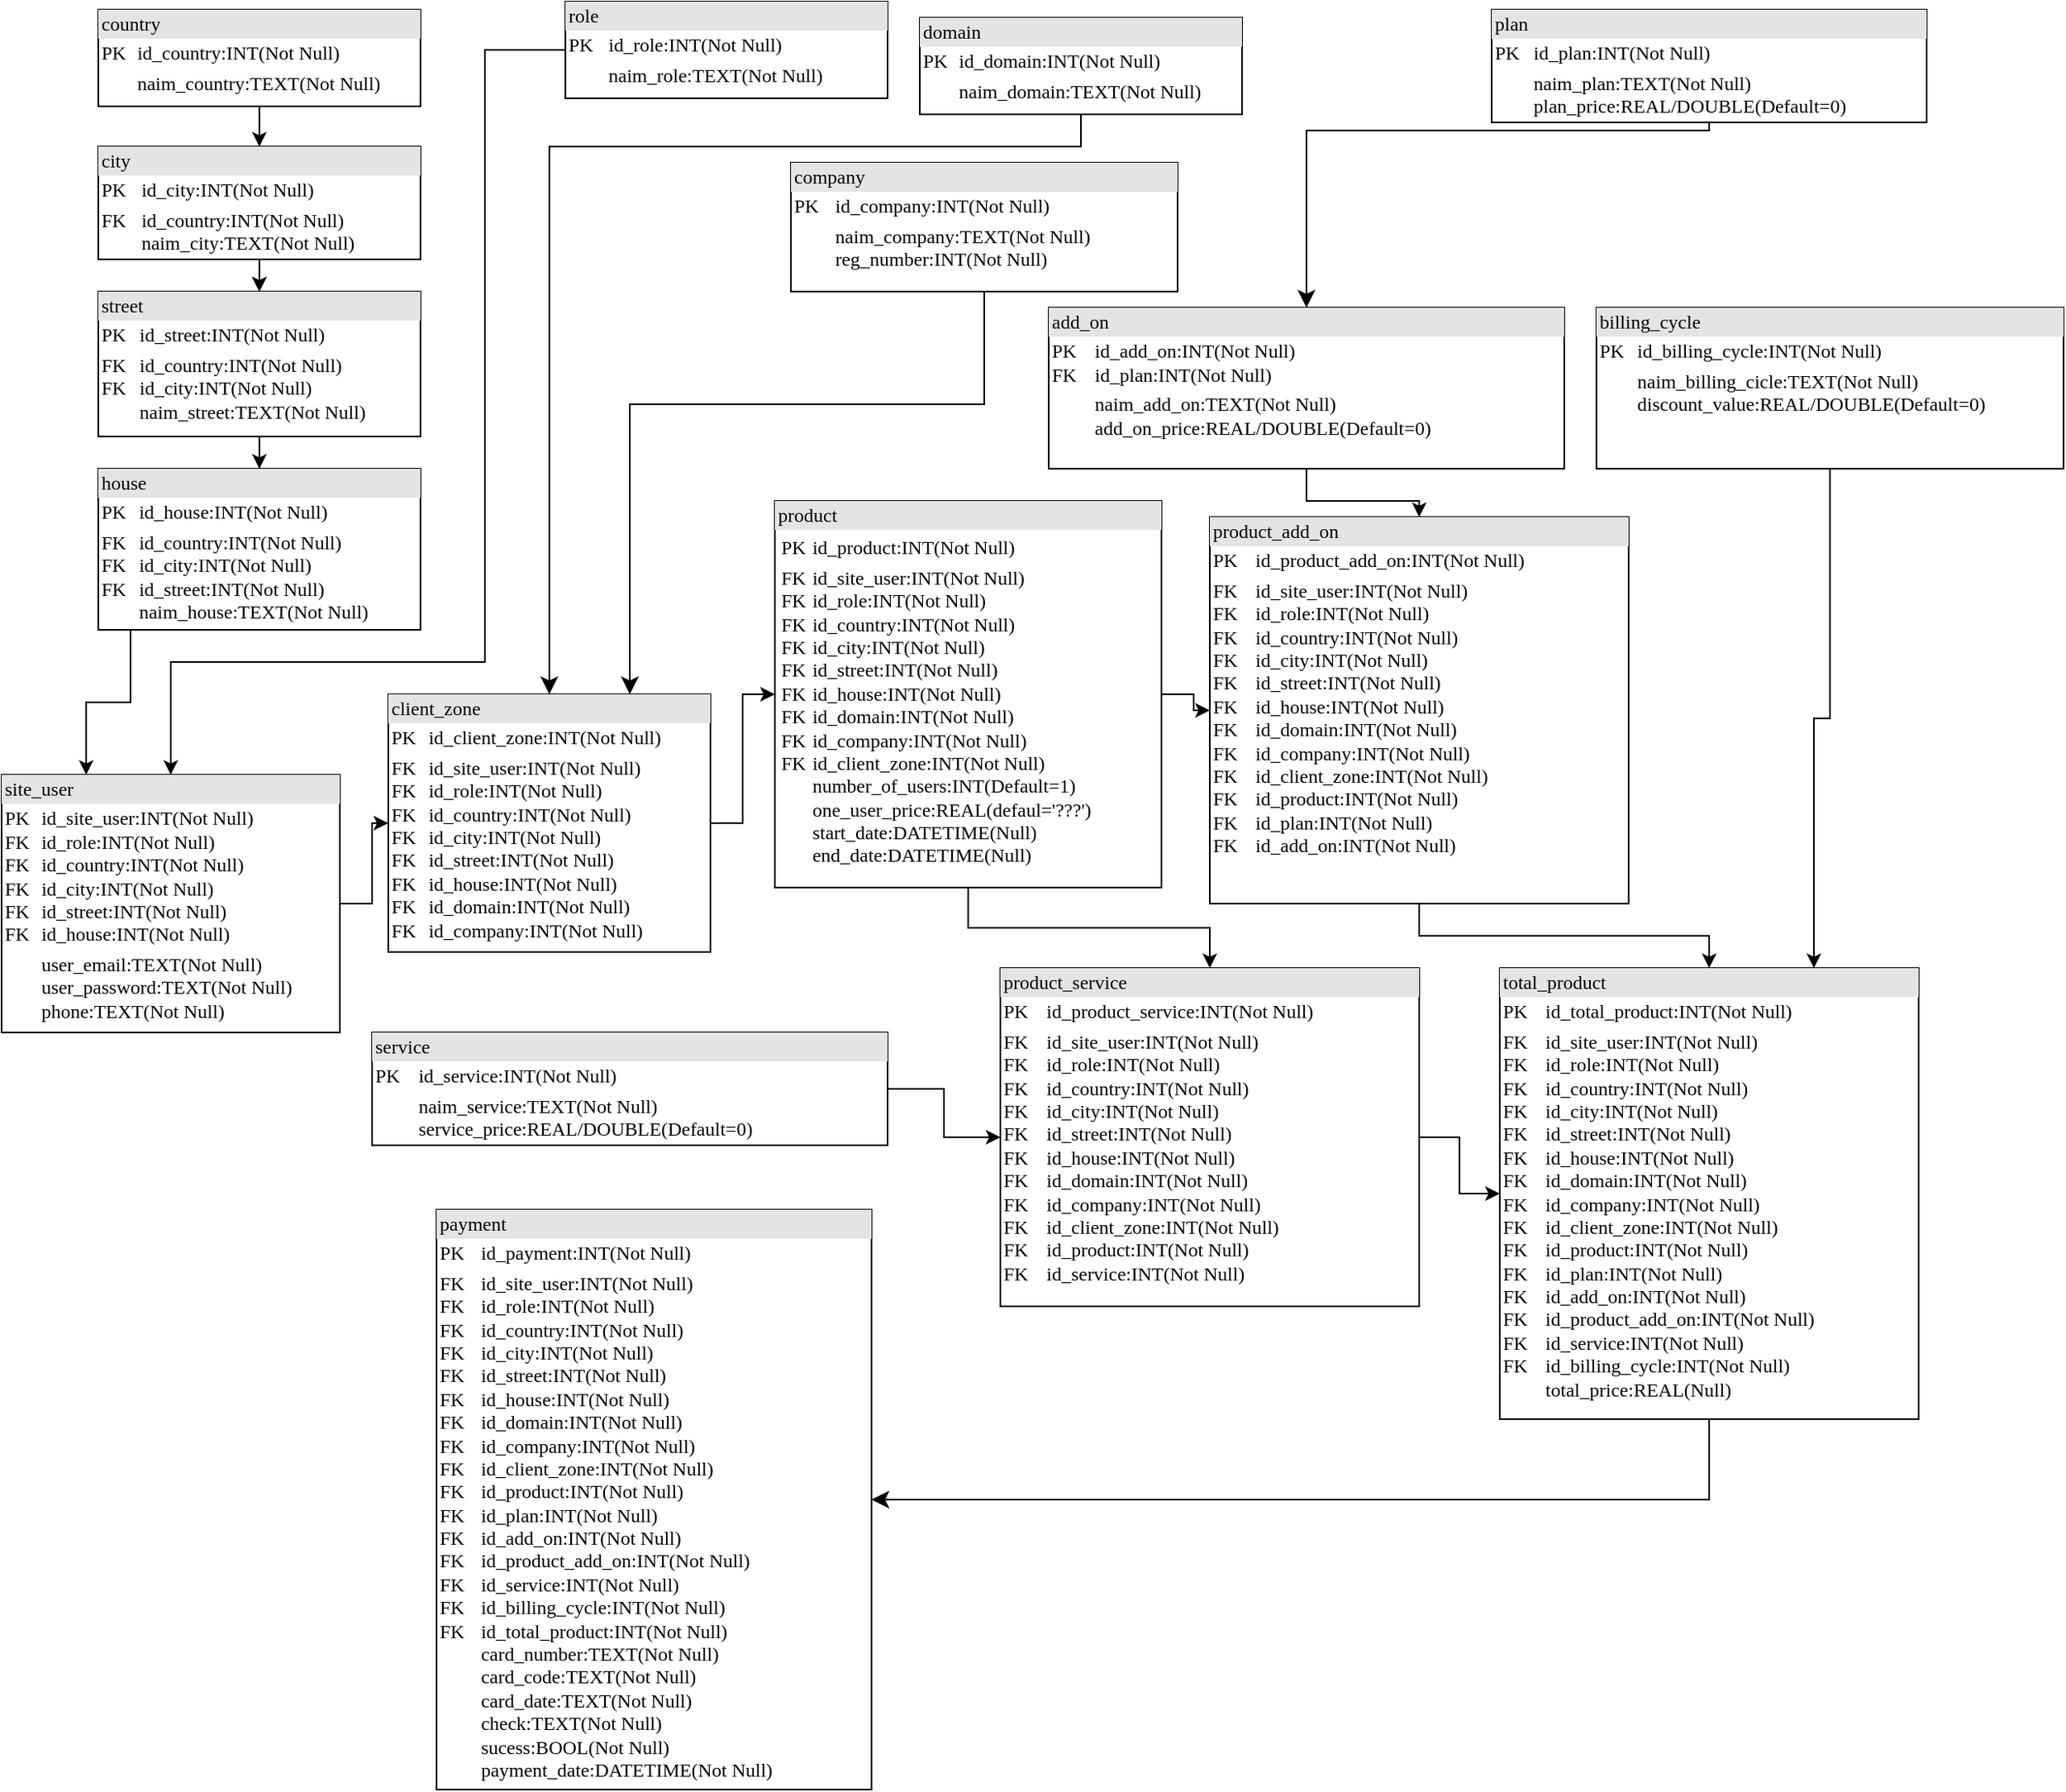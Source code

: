 <mxfile version="24.7.6">
  <diagram name="Page-1" id="2ca16b54-16f6-2749-3443-fa8db7711227">
    <mxGraphModel dx="2534" dy="746" grid="1" gridSize="10" guides="1" tooltips="1" connect="1" arrows="1" fold="1" page="1" pageScale="1" pageWidth="1100" pageHeight="850" background="none" math="0" shadow="0">
      <root>
        <mxCell id="0" />
        <mxCell id="1" parent="0" />
        <mxCell id="AzIVrKy-8qw924ALMH5h-3" value="&lt;div style=&quot;box-sizing: border-box ; width: 100% ; background: #e4e4e4 ; padding: 2px&quot;&gt;payment&lt;/div&gt;&lt;table style=&quot;width: 100% ; font-size: 1em&quot; cellpadding=&quot;2&quot; cellspacing=&quot;0&quot;&gt;&lt;tbody&gt;&lt;tr&gt;&lt;td&gt;PK&lt;/td&gt;&lt;td&gt;id_payment:INT(Not Null)&lt;/td&gt;&lt;/tr&gt;&lt;tr&gt;&lt;td&gt;FK&lt;br&gt;FK&lt;br&gt;FK&lt;br&gt;FK&lt;br&gt;FK&lt;br&gt;FK&lt;br&gt;FK&lt;br&gt;FK&lt;br&gt;FK&lt;br&gt;FK&lt;br&gt;FK&lt;br&gt;FK&lt;br&gt;FK&lt;br&gt;FK&lt;br&gt;FK&lt;br&gt;FK&lt;br&gt;&lt;br&gt;&lt;br&gt;&lt;br&gt;&lt;br&gt;&lt;br&gt;&lt;br&gt;&lt;/td&gt;&lt;td&gt;id_site_user:INT(Not Null)&lt;br&gt;id_role:INT(Not Null)&lt;br&gt;id_country:INT(Not Null)&lt;br&gt;id_city:INT(Not Null)&lt;br&gt;id_street:INT(Not Null)&lt;br&gt;id_house:INT(Not Null)&lt;br&gt;id_domain:INT(Not Null)&lt;br&gt;id_company:INT(Not Null)&lt;br&gt;id_client_zone:INT(Not Null)&lt;br&gt;id_product:INT(Not Null)&lt;br&gt;id_plan:INT(Not Null)&lt;br&gt;id_add_on:INT(Not Null)&lt;br&gt;id_product_add_on:INT(Not Null)&lt;br&gt;id_service:INT(Not Null)&lt;br&gt;id_billing_cycle:INT(Not Null)&lt;br&gt;id_total_product:INT(Not Null)&lt;br&gt;card_number:TEXT(Not Null)&lt;br&gt;card_code:TEXT(Not Null)&lt;br&gt;card_date:TEXT(Not Null)&lt;br&gt;check:TEXT(Not Null)&lt;br&gt;sucess:BOOL(Not Null)&lt;br&gt;payment_date:DATETIME(Not Null)&lt;/td&gt;&lt;/tr&gt;&lt;tr&gt;&lt;td&gt;&lt;/td&gt;&lt;td&gt;&lt;/td&gt;&lt;/tr&gt;&lt;/tbody&gt;&lt;/table&gt;" style="verticalAlign=top;align=left;overflow=fill;html=1;rounded=0;shadow=0;comic=0;labelBackgroundColor=none;strokeWidth=1;fontFamily=Verdana;fontSize=12" parent="1" vertex="1">
          <mxGeometry x="230" y="760" width="270" height="360" as="geometry" />
        </mxCell>
        <mxCell id="Jf_dF4EgPVT0v2Ag-Tun-15" value="" style="edgeStyle=orthogonalEdgeStyle;rounded=0;orthogonalLoop=1;jettySize=auto;html=1;" edge="1" parent="1" source="AzIVrKy-8qw924ALMH5h-4" target="AzIVrKy-8qw924ALMH5h-12">
          <mxGeometry relative="1" as="geometry" />
        </mxCell>
        <mxCell id="AzIVrKy-8qw924ALMH5h-4" value="&lt;div style=&quot;box-sizing: border-box ; width: 100% ; background: #e4e4e4 ; padding: 2px&quot;&gt;site_user&lt;/div&gt;&lt;table style=&quot;width: 100% ; font-size: 1em&quot; cellpadding=&quot;2&quot; cellspacing=&quot;0&quot;&gt;&lt;tbody&gt;&lt;tr&gt;&lt;td&gt;PK&lt;br&gt;FK&lt;br&gt;FK&lt;br&gt;FK&lt;br&gt;FK&lt;br&gt;FK&lt;/td&gt;&lt;td&gt;id_site_user:INT(Not Null)&lt;br&gt;id_role:INT(Not Null)&lt;br&gt;id_country:INT(Not Null)&lt;br&gt;id_city:INT(Not Null)&lt;br&gt;id_street:INT(Not Null)&lt;br&gt;id_house:INT(Not Null)&lt;br&gt;&lt;/td&gt;&lt;/tr&gt;&lt;tr&gt;&lt;td&gt;&lt;br&gt;&lt;/td&gt;&lt;td&gt;user_email:TEXT(Not Null)&lt;br&gt;user_password:TEXT(Not Null)&lt;br&gt;phone:TEXT(Not Null)&lt;br&gt;&lt;br&gt;&lt;/td&gt;&lt;/tr&gt;&lt;tr&gt;&lt;td&gt;&lt;/td&gt;&lt;td&gt;&lt;/td&gt;&lt;/tr&gt;&lt;/tbody&gt;&lt;/table&gt;" style="verticalAlign=top;align=left;overflow=fill;html=1;rounded=0;shadow=0;comic=0;labelBackgroundColor=none;strokeWidth=1;fontFamily=Verdana;fontSize=12" parent="1" vertex="1">
          <mxGeometry x="-40" y="490" width="210" height="160" as="geometry" />
        </mxCell>
        <mxCell id="AzIVrKy-8qw924ALMH5h-10" value="" style="edgeStyle=orthogonalEdgeStyle;rounded=0;orthogonalLoop=1;jettySize=auto;html=1;" parent="1" source="AzIVrKy-8qw924ALMH5h-5" target="AzIVrKy-8qw924ALMH5h-4" edge="1">
          <mxGeometry relative="1" as="geometry">
            <Array as="points">
              <mxPoint x="260" y="40" />
              <mxPoint x="260" y="420" />
              <mxPoint x="65" y="420" />
            </Array>
          </mxGeometry>
        </mxCell>
        <mxCell id="AzIVrKy-8qw924ALMH5h-5" value="&lt;div style=&quot;box-sizing: border-box ; width: 100% ; background: #e4e4e4 ; padding: 2px&quot;&gt;role&lt;/div&gt;&lt;table style=&quot;width: 100% ; font-size: 1em&quot; cellpadding=&quot;2&quot; cellspacing=&quot;0&quot;&gt;&lt;tbody&gt;&lt;tr&gt;&lt;td&gt;PK&lt;/td&gt;&lt;td&gt;id_role:INT(Not Null)&lt;/td&gt;&lt;/tr&gt;&lt;tr&gt;&lt;td&gt;&lt;br&gt;&lt;/td&gt;&lt;td&gt;naim_role:TEXT(Not Null)&lt;/td&gt;&lt;/tr&gt;&lt;tr&gt;&lt;td&gt;&lt;/td&gt;&lt;td&gt;&lt;/td&gt;&lt;/tr&gt;&lt;/tbody&gt;&lt;/table&gt;" style="verticalAlign=top;align=left;overflow=fill;html=1;rounded=0;shadow=0;comic=0;labelBackgroundColor=none;strokeWidth=1;fontFamily=Verdana;fontSize=12" parent="1" vertex="1">
          <mxGeometry x="310" y="10" width="200" height="60" as="geometry" />
        </mxCell>
        <mxCell id="AzIVrKy-8qw924ALMH5h-11" value="&lt;div style=&quot;box-sizing: border-box ; width: 100% ; background: #e4e4e4 ; padding: 2px&quot;&gt;domain&lt;/div&gt;&lt;table style=&quot;width: 100% ; font-size: 1em&quot; cellpadding=&quot;2&quot; cellspacing=&quot;0&quot;&gt;&lt;tbody&gt;&lt;tr&gt;&lt;td&gt;PK&lt;/td&gt;&lt;td&gt;id_domain:INT(Not Null)&lt;/td&gt;&lt;/tr&gt;&lt;tr&gt;&lt;td&gt;&lt;br&gt;&lt;/td&gt;&lt;td&gt;naim_domain:TEXT(Not Null)&lt;/td&gt;&lt;/tr&gt;&lt;tr&gt;&lt;td&gt;&lt;/td&gt;&lt;td&gt;&lt;/td&gt;&lt;/tr&gt;&lt;/tbody&gt;&lt;/table&gt;" style="verticalAlign=top;align=left;overflow=fill;html=1;rounded=0;shadow=0;comic=0;labelBackgroundColor=none;strokeWidth=1;fontFamily=Verdana;fontSize=12" parent="1" vertex="1">
          <mxGeometry x="530" y="20" width="200" height="60" as="geometry" />
        </mxCell>
        <mxCell id="AzIVrKy-8qw924ALMH5h-29" value="" style="edgeStyle=orthogonalEdgeStyle;rounded=0;orthogonalLoop=1;jettySize=auto;html=1;" parent="1" source="AzIVrKy-8qw924ALMH5h-12" target="AzIVrKy-8qw924ALMH5h-28" edge="1">
          <mxGeometry relative="1" as="geometry" />
        </mxCell>
        <mxCell id="AzIVrKy-8qw924ALMH5h-12" value="&lt;div style=&quot;box-sizing: border-box ; width: 100% ; background: #e4e4e4 ; padding: 2px&quot;&gt;client_zone&lt;/div&gt;&lt;table style=&quot;width: 100% ; font-size: 1em&quot; cellpadding=&quot;2&quot; cellspacing=&quot;0&quot;&gt;&lt;tbody&gt;&lt;tr&gt;&lt;td&gt;PK&lt;/td&gt;&lt;td&gt;id_client_zone:INT(Not Null)&lt;/td&gt;&lt;/tr&gt;&lt;tr&gt;&lt;td&gt;FK&lt;br&gt;FK&lt;br&gt;FK&lt;br&gt;FK&lt;br&gt;FK&lt;br&gt;FK&lt;br&gt;FK&lt;br&gt;FK&lt;br&gt;&lt;/td&gt;&lt;td&gt;id_site_user:INT(Not Null)&lt;br&gt;id_role:INT(Not Null)&lt;br&gt;id_country:INT(Not Null)&lt;br&gt;id_city:INT(Not Null)&lt;br&gt;id_street:INT(Not Null)&lt;br&gt;id_house:INT(Not Null)&lt;br&gt;id_domain:INT(Not Null)&lt;br&gt;id_company:INT(Not Null)&lt;br&gt;&lt;/td&gt;&lt;/tr&gt;&lt;tr&gt;&lt;td&gt;&lt;/td&gt;&lt;td&gt;&lt;/td&gt;&lt;/tr&gt;&lt;/tbody&gt;&lt;/table&gt;" style="verticalAlign=top;align=left;overflow=fill;html=1;rounded=0;shadow=0;comic=0;labelBackgroundColor=none;strokeWidth=1;fontFamily=Verdana;fontSize=12" parent="1" vertex="1">
          <mxGeometry x="200" y="440" width="200" height="160" as="geometry" />
        </mxCell>
        <mxCell id="AzIVrKy-8qw924ALMH5h-13" value="" style="edgeStyle=elbowEdgeStyle;elbow=vertical;endArrow=classic;html=1;curved=0;rounded=0;endSize=8;startSize=8;entryX=0.5;entryY=0;entryDx=0;entryDy=0;exitX=0.5;exitY=1;exitDx=0;exitDy=0;" parent="1" source="AzIVrKy-8qw924ALMH5h-11" target="AzIVrKy-8qw924ALMH5h-12" edge="1">
          <mxGeometry width="50" height="50" relative="1" as="geometry">
            <mxPoint x="485" y="260" as="sourcePoint" />
            <mxPoint x="535" y="210" as="targetPoint" />
            <Array as="points">
              <mxPoint x="480" y="100" />
            </Array>
          </mxGeometry>
        </mxCell>
        <mxCell id="AzIVrKy-8qw924ALMH5h-16" value="&lt;div style=&quot;box-sizing: border-box ; width: 100% ; background: #e4e4e4 ; padding: 2px&quot;&gt;company&lt;/div&gt;&lt;table style=&quot;width: 100% ; font-size: 1em&quot; cellpadding=&quot;2&quot; cellspacing=&quot;0&quot;&gt;&lt;tbody&gt;&lt;tr&gt;&lt;td&gt;PK&lt;/td&gt;&lt;td&gt;id_company:INT(Not Null)&lt;/td&gt;&lt;/tr&gt;&lt;tr&gt;&lt;td&gt;&lt;br&gt;&lt;/td&gt;&lt;td&gt;naim_company:TEXT(Not Null)&lt;br&gt;reg_number:INT(Not Null)&lt;/td&gt;&lt;/tr&gt;&lt;tr&gt;&lt;td&gt;&lt;/td&gt;&lt;td&gt;&lt;/td&gt;&lt;/tr&gt;&lt;/tbody&gt;&lt;/table&gt;" style="verticalAlign=top;align=left;overflow=fill;html=1;rounded=0;shadow=0;comic=0;labelBackgroundColor=none;strokeWidth=1;fontFamily=Verdana;fontSize=12" parent="1" vertex="1">
          <mxGeometry x="450" y="110" width="240" height="80" as="geometry" />
        </mxCell>
        <mxCell id="AzIVrKy-8qw924ALMH5h-17" value="" style="edgeStyle=elbowEdgeStyle;elbow=vertical;endArrow=classic;html=1;curved=0;rounded=0;endSize=8;startSize=8;exitX=0.5;exitY=1;exitDx=0;exitDy=0;entryX=0.75;entryY=0;entryDx=0;entryDy=0;" parent="1" source="AzIVrKy-8qw924ALMH5h-16" target="AzIVrKy-8qw924ALMH5h-12" edge="1">
          <mxGeometry width="50" height="50" relative="1" as="geometry">
            <mxPoint x="570" y="280" as="sourcePoint" />
            <mxPoint x="620" y="230" as="targetPoint" />
            <Array as="points">
              <mxPoint x="460" y="260" />
            </Array>
          </mxGeometry>
        </mxCell>
        <mxCell id="AzIVrKy-8qw924ALMH5h-19" value="&lt;div style=&quot;box-sizing: border-box ; width: 100% ; background: #e4e4e4 ; padding: 2px&quot;&gt;plan&lt;/div&gt;&lt;table style=&quot;width: 100% ; font-size: 1em&quot; cellpadding=&quot;2&quot; cellspacing=&quot;0&quot;&gt;&lt;tbody&gt;&lt;tr&gt;&lt;td&gt;PK&lt;/td&gt;&lt;td&gt;id_plan:INT(Not Null)&lt;/td&gt;&lt;/tr&gt;&lt;tr&gt;&lt;td&gt;&lt;br&gt;&lt;/td&gt;&lt;td&gt;naim_plan:TEXT(Not Null)&lt;br&gt;plan_price:REAL/DOUBLE(Default=0)&lt;/td&gt;&lt;/tr&gt;&lt;/tbody&gt;&lt;/table&gt;" style="verticalAlign=top;align=left;overflow=fill;html=1;rounded=0;shadow=0;comic=0;labelBackgroundColor=none;strokeWidth=1;fontFamily=Verdana;fontSize=12" parent="1" vertex="1">
          <mxGeometry x="885" y="15" width="270" height="70" as="geometry" />
        </mxCell>
        <mxCell id="AzIVrKy-8qw924ALMH5h-26" value="" style="edgeStyle=orthogonalEdgeStyle;rounded=0;orthogonalLoop=1;jettySize=auto;html=1;" parent="1" source="AzIVrKy-8qw924ALMH5h-20" target="AzIVrKy-8qw924ALMH5h-25" edge="1">
          <mxGeometry relative="1" as="geometry" />
        </mxCell>
        <mxCell id="AzIVrKy-8qw924ALMH5h-20" value="&lt;div style=&quot;box-sizing: border-box ; width: 100% ; background: #e4e4e4 ; padding: 2px&quot;&gt;add_on&lt;/div&gt;&lt;table style=&quot;width: 100% ; font-size: 1em&quot; cellpadding=&quot;2&quot; cellspacing=&quot;0&quot;&gt;&lt;tbody&gt;&lt;tr&gt;&lt;td&gt;PK&lt;br&gt;FK&lt;/td&gt;&lt;td&gt;id_add_on:INT(Not Null)&lt;br&gt;id_plan:INT(Not Null)&lt;br&gt;&lt;/td&gt;&lt;/tr&gt;&lt;tr&gt;&lt;td&gt;&lt;br&gt;&lt;/td&gt;&lt;td&gt;naim_add_on:TEXT(Not Null)&lt;br&gt;add_on_price:REAL/DOUBLE(Default=0)&lt;br&gt;&lt;/td&gt;&lt;/tr&gt;&lt;/tbody&gt;&lt;/table&gt;" style="verticalAlign=top;align=left;overflow=fill;html=1;rounded=0;shadow=0;comic=0;labelBackgroundColor=none;strokeWidth=1;fontFamily=Verdana;fontSize=12" parent="1" vertex="1">
          <mxGeometry x="610" y="200" width="320" height="100" as="geometry" />
        </mxCell>
        <mxCell id="AzIVrKy-8qw924ALMH5h-22" value="" style="edgeStyle=segmentEdgeStyle;endArrow=classic;html=1;curved=0;rounded=0;endSize=8;startSize=8;exitX=0.5;exitY=1;exitDx=0;exitDy=0;entryX=0.5;entryY=0;entryDx=0;entryDy=0;" parent="1" source="AzIVrKy-8qw924ALMH5h-19" target="AzIVrKy-8qw924ALMH5h-20" edge="1">
          <mxGeometry width="50" height="50" relative="1" as="geometry">
            <mxPoint x="590" y="430" as="sourcePoint" />
            <mxPoint x="500" y="400" as="targetPoint" />
            <Array as="points">
              <mxPoint x="1020" y="90" />
              <mxPoint x="770" y="90" />
            </Array>
          </mxGeometry>
        </mxCell>
        <mxCell id="AzIVrKy-8qw924ALMH5h-37" value="" style="edgeStyle=orthogonalEdgeStyle;rounded=0;orthogonalLoop=1;jettySize=auto;html=1;" parent="1" source="AzIVrKy-8qw924ALMH5h-25" target="AzIVrKy-8qw924ALMH5h-35" edge="1">
          <mxGeometry relative="1" as="geometry" />
        </mxCell>
        <mxCell id="AzIVrKy-8qw924ALMH5h-25" value="&lt;div style=&quot;box-sizing: border-box ; width: 100% ; background: #e4e4e4 ; padding: 2px&quot;&gt;product_add_on&lt;/div&gt;&lt;table style=&quot;width: 100% ; font-size: 1em&quot; cellpadding=&quot;2&quot; cellspacing=&quot;0&quot;&gt;&lt;tbody&gt;&lt;tr&gt;&lt;td&gt;PK&lt;/td&gt;&lt;td&gt;id_product_add_on:INT(Not Null)&lt;/td&gt;&lt;/tr&gt;&lt;tr&gt;&lt;td&gt;FK&lt;br&gt;FK&lt;br&gt;FK&lt;br&gt;FK&lt;br&gt;FK&lt;br&gt;FK&lt;br&gt;FK&lt;br&gt;FK&lt;br&gt;FK&lt;br&gt;FK&lt;br&gt;FK&lt;br&gt;FK&lt;/td&gt;&lt;td&gt;id_site_user:INT(Not Null)&lt;br&gt;id_role:INT(Not Null)&lt;br&gt;id_country:INT(Not Null)&lt;br&gt;id_city:INT(Not Null)&lt;br&gt;id_street:INT(Not Null)&lt;br&gt;id_house:INT(Not Null)&lt;br&gt;id_domain:INT(Not Null)&lt;br&gt;id_company:INT(Not Null)&lt;br&gt;id_client_zone:INT(Not Null)&lt;br&gt;id_product:INT(Not Null)&lt;br&gt;id_plan:INT(Not Null)&lt;br&gt;id_add_on:INT(Not Null)&lt;br&gt;&lt;/td&gt;&lt;/tr&gt;&lt;tr&gt;&lt;td&gt;&lt;/td&gt;&lt;td&gt;&lt;/td&gt;&lt;/tr&gt;&lt;/tbody&gt;&lt;/table&gt;" style="verticalAlign=top;align=left;overflow=fill;html=1;rounded=0;shadow=0;comic=0;labelBackgroundColor=none;strokeWidth=1;fontFamily=Verdana;fontSize=12" parent="1" vertex="1">
          <mxGeometry x="710" y="330" width="260" height="240" as="geometry" />
        </mxCell>
        <mxCell id="AzIVrKy-8qw924ALMH5h-30" value="" style="edgeStyle=orthogonalEdgeStyle;rounded=0;orthogonalLoop=1;jettySize=auto;html=1;" parent="1" source="AzIVrKy-8qw924ALMH5h-28" target="AzIVrKy-8qw924ALMH5h-25" edge="1">
          <mxGeometry relative="1" as="geometry" />
        </mxCell>
        <mxCell id="AzIVrKy-8qw924ALMH5h-34" value="" style="edgeStyle=orthogonalEdgeStyle;rounded=0;orthogonalLoop=1;jettySize=auto;html=1;" parent="1" source="AzIVrKy-8qw924ALMH5h-28" target="AzIVrKy-8qw924ALMH5h-31" edge="1">
          <mxGeometry relative="1" as="geometry" />
        </mxCell>
        <mxCell id="AzIVrKy-8qw924ALMH5h-28" value="&lt;div style=&quot;box-sizing: border-box ; width: 100% ; background: #e4e4e4 ; padding: 2px&quot;&gt;product&lt;/div&gt;&lt;table style=&quot;width: 100% ; font-size: 1em&quot; cellpadding=&quot;2&quot; cellspacing=&quot;0&quot;&gt;&lt;tbody&gt;&lt;tr&gt;&lt;td&gt;&lt;table style=&quot;font-size: 1em; width: 180px;&quot; cellpadding=&quot;2&quot; cellspacing=&quot;0&quot;&gt;&lt;tbody&gt;&lt;tr&gt;&lt;td&gt;PK&lt;/td&gt;&lt;td&gt;id_product:INT(Not Null)&lt;/td&gt;&lt;/tr&gt;&lt;tr&gt;&lt;td&gt;FK&lt;br&gt;FK&lt;br&gt;FK&lt;br&gt;FK&lt;br&gt;FK&lt;br&gt;FK&lt;br&gt;FK&lt;br&gt;FK&lt;br&gt;FK&lt;br&gt;&lt;br&gt;&lt;br&gt;&lt;br&gt;&lt;br&gt;&lt;/td&gt;&lt;td&gt;id_site_user:INT(Not Null)&lt;br&gt;id_role:INT(Not Null)&lt;br&gt;id_country:INT(Not Null)&lt;br&gt;id_city:INT(Not Null)&lt;br&gt;id_street:INT(Not Null)&lt;br&gt;id_house:INT(Not Null)&lt;br&gt;id_domain:INT(Not Null)&lt;br&gt;id_company:INT(Not Null)&lt;br&gt;id_client_zone:INT(Not Null)&lt;br&gt;number_of_users:INT(Default=1)&lt;br&gt;one_user_price:REAL(defaul=&#39;???&#39;)&lt;br&gt;start_date:DATETIME(Null)&lt;br&gt;end_date:DATETIME(Null)&lt;/td&gt;&lt;/tr&gt;&lt;/tbody&gt;&lt;/table&gt;&lt;/td&gt;&lt;td&gt;&lt;br&gt;&lt;/td&gt;&lt;/tr&gt;&lt;tr&gt;&lt;td&gt;&lt;/td&gt;&lt;td&gt;&lt;/td&gt;&lt;/tr&gt;&lt;/tbody&gt;&lt;/table&gt;" style="verticalAlign=top;align=left;overflow=fill;html=1;rounded=0;shadow=0;comic=0;labelBackgroundColor=none;strokeWidth=1;fontFamily=Verdana;fontSize=12" parent="1" vertex="1">
          <mxGeometry x="440" y="320" width="240" height="240" as="geometry" />
        </mxCell>
        <mxCell id="AzIVrKy-8qw924ALMH5h-36" value="" style="edgeStyle=orthogonalEdgeStyle;rounded=0;orthogonalLoop=1;jettySize=auto;html=1;" parent="1" source="AzIVrKy-8qw924ALMH5h-31" target="AzIVrKy-8qw924ALMH5h-35" edge="1">
          <mxGeometry relative="1" as="geometry" />
        </mxCell>
        <mxCell id="AzIVrKy-8qw924ALMH5h-31" value="&lt;div style=&quot;box-sizing: border-box ; width: 100% ; background: #e4e4e4 ; padding: 2px&quot;&gt;product_service&lt;/div&gt;&lt;table style=&quot;width: 100% ; font-size: 1em&quot; cellpadding=&quot;2&quot; cellspacing=&quot;0&quot;&gt;&lt;tbody&gt;&lt;tr&gt;&lt;td&gt;PK&lt;/td&gt;&lt;td&gt;id_product_service:INT(Not Null)&lt;/td&gt;&lt;/tr&gt;&lt;tr&gt;&lt;td&gt;FK&lt;br&gt;FK&lt;br&gt;FK&lt;br&gt;FK&lt;br&gt;FK&lt;br&gt;FK&lt;br&gt;FK&lt;br&gt;FK&lt;br&gt;FK&lt;br&gt;FK&lt;br&gt;FK&lt;/td&gt;&lt;td&gt;id_site_user:INT(Not Null)&lt;br&gt;id_role:INT(Not Null)&lt;br&gt;id_country:INT(Not Null)&lt;br&gt;id_city:INT(Not Null)&lt;br&gt;id_street:INT(Not Null)&lt;br&gt;id_house:INT(Not Null)&lt;br&gt;id_domain:INT(Not Null)&lt;br&gt;id_company:INT(Not Null)&lt;br&gt;id_client_zone:INT(Not Null)&lt;br&gt;id_product:INT(Not Null)&lt;br&gt;id_service:INT(Not Null)&lt;/td&gt;&lt;/tr&gt;&lt;tr&gt;&lt;td&gt;&lt;/td&gt;&lt;td&gt;&lt;/td&gt;&lt;/tr&gt;&lt;/tbody&gt;&lt;/table&gt;" style="verticalAlign=top;align=left;overflow=fill;html=1;rounded=0;shadow=0;comic=0;labelBackgroundColor=none;strokeWidth=1;fontFamily=Verdana;fontSize=12" parent="1" vertex="1">
          <mxGeometry x="580" y="610" width="260" height="210" as="geometry" />
        </mxCell>
        <mxCell id="AzIVrKy-8qw924ALMH5h-33" value="" style="edgeStyle=orthogonalEdgeStyle;rounded=0;orthogonalLoop=1;jettySize=auto;html=1;" parent="1" source="AzIVrKy-8qw924ALMH5h-32" target="AzIVrKy-8qw924ALMH5h-31" edge="1">
          <mxGeometry relative="1" as="geometry" />
        </mxCell>
        <mxCell id="AzIVrKy-8qw924ALMH5h-32" value="&lt;div style=&quot;box-sizing: border-box ; width: 100% ; background: #e4e4e4 ; padding: 2px&quot;&gt;service&lt;/div&gt;&lt;table style=&quot;width: 100% ; font-size: 1em&quot; cellpadding=&quot;2&quot; cellspacing=&quot;0&quot;&gt;&lt;tbody&gt;&lt;tr&gt;&lt;td&gt;PK&lt;br&gt;&lt;/td&gt;&lt;td&gt;id_service:INT(Not Null)&lt;br&gt;&lt;/td&gt;&lt;/tr&gt;&lt;tr&gt;&lt;td&gt;&lt;br&gt;&lt;/td&gt;&lt;td&gt;naim_service:TEXT(Not Null)&lt;br&gt;service_price:REAL/DOUBLE(Default=0)&lt;br&gt;&lt;/td&gt;&lt;/tr&gt;&lt;/tbody&gt;&lt;/table&gt;" style="verticalAlign=top;align=left;overflow=fill;html=1;rounded=0;shadow=0;comic=0;labelBackgroundColor=none;strokeWidth=1;fontFamily=Verdana;fontSize=12" parent="1" vertex="1">
          <mxGeometry x="190" y="650" width="320" height="70" as="geometry" />
        </mxCell>
        <mxCell id="AzIVrKy-8qw924ALMH5h-35" value="&lt;div style=&quot;box-sizing: border-box ; width: 100% ; background: #e4e4e4 ; padding: 2px&quot;&gt;total_product&lt;/div&gt;&lt;table style=&quot;width: 100% ; font-size: 1em&quot; cellpadding=&quot;2&quot; cellspacing=&quot;0&quot;&gt;&lt;tbody&gt;&lt;tr&gt;&lt;td&gt;PK&lt;/td&gt;&lt;td&gt;id_total_product:INT(Not Null)&lt;/td&gt;&lt;/tr&gt;&lt;tr&gt;&lt;td&gt;FK&lt;br&gt;FK&lt;br&gt;FK&lt;br&gt;FK&lt;br&gt;FK&lt;br&gt;FK&lt;br&gt;FK&lt;br&gt;FK&lt;br&gt;FK&lt;br&gt;FK&lt;br&gt;FK&lt;br&gt;FK&lt;br&gt;FK&lt;br&gt;FK&lt;br&gt;FK&lt;br&gt;&lt;br&gt;&lt;/td&gt;&lt;td&gt;id_site_user:INT(Not Null)&lt;br&gt;id_role:INT(Not Null)&lt;br&gt;id_country:INT(Not Null)&lt;br&gt;id_city:INT(Not Null)&lt;br&gt;id_street:INT(Not Null)&lt;br&gt;id_house:INT(Not Null)&lt;br&gt;id_domain:INT(Not Null)&lt;br&gt;id_company:INT(Not Null)&lt;br&gt;id_client_zone:INT(Not Null)&lt;br&gt;id_product:INT(Not Null)&lt;br&gt;id_plan:INT(Not Null)&lt;br&gt;id_add_on:INT(Not Null)&lt;br&gt;id_product_add_on:INT(Not Null)&lt;br&gt;id_service:INT(Not Null)&lt;br&gt;id_billing_cycle:INT(Not Null)&lt;br&gt;total_price:REAL(Null)&lt;/td&gt;&lt;/tr&gt;&lt;tr&gt;&lt;td&gt;&lt;/td&gt;&lt;td&gt;&lt;/td&gt;&lt;/tr&gt;&lt;/tbody&gt;&lt;/table&gt;" style="verticalAlign=top;align=left;overflow=fill;html=1;rounded=0;shadow=0;comic=0;labelBackgroundColor=none;strokeWidth=1;fontFamily=Verdana;fontSize=12" parent="1" vertex="1">
          <mxGeometry x="890" y="610" width="260" height="280" as="geometry" />
        </mxCell>
        <mxCell id="AzIVrKy-8qw924ALMH5h-38" value="" style="edgeStyle=segmentEdgeStyle;endArrow=classic;html=1;curved=0;rounded=0;endSize=8;startSize=8;exitX=0.5;exitY=1;exitDx=0;exitDy=0;entryX=1;entryY=0.5;entryDx=0;entryDy=0;" parent="1" source="AzIVrKy-8qw924ALMH5h-35" target="AzIVrKy-8qw924ALMH5h-3" edge="1">
          <mxGeometry width="50" height="50" relative="1" as="geometry">
            <mxPoint x="510" y="460" as="sourcePoint" />
            <mxPoint x="560" y="410" as="targetPoint" />
            <Array as="points">
              <mxPoint x="1020" y="940" />
            </Array>
          </mxGeometry>
        </mxCell>
        <mxCell id="Jf_dF4EgPVT0v2Ag-Tun-4" value="" style="edgeStyle=orthogonalEdgeStyle;rounded=0;orthogonalLoop=1;jettySize=auto;html=1;entryX=0.75;entryY=0;entryDx=0;entryDy=0;" edge="1" parent="1" source="Jf_dF4EgPVT0v2Ag-Tun-3" target="AzIVrKy-8qw924ALMH5h-35">
          <mxGeometry relative="1" as="geometry" />
        </mxCell>
        <mxCell id="Jf_dF4EgPVT0v2Ag-Tun-3" value="&lt;div style=&quot;box-sizing: border-box ; width: 100% ; background: #e4e4e4 ; padding: 2px&quot;&gt;billing_cycle&lt;/div&gt;&lt;table style=&quot;width: 100% ; font-size: 1em&quot; cellpadding=&quot;2&quot; cellspacing=&quot;0&quot;&gt;&lt;tbody&gt;&lt;tr&gt;&lt;td&gt;PK&lt;br&gt;&lt;/td&gt;&lt;td&gt;id_billing_cycle:INT(Not Null)&lt;br&gt;&lt;/td&gt;&lt;/tr&gt;&lt;tr&gt;&lt;td&gt;&lt;br&gt;&lt;/td&gt;&lt;td&gt;naim_billing_cicle:TEXT(Not Null)&lt;br&gt;discount_value:REAL/DOUBLE(Default=0)&lt;br&gt;&lt;/td&gt;&lt;/tr&gt;&lt;/tbody&gt;&lt;/table&gt;" style="verticalAlign=top;align=left;overflow=fill;html=1;rounded=0;shadow=0;comic=0;labelBackgroundColor=none;strokeWidth=1;fontFamily=Verdana;fontSize=12" vertex="1" parent="1">
          <mxGeometry x="950" y="200" width="290" height="100" as="geometry" />
        </mxCell>
        <mxCell id="Jf_dF4EgPVT0v2Ag-Tun-11" value="" style="edgeStyle=orthogonalEdgeStyle;rounded=0;orthogonalLoop=1;jettySize=auto;html=1;" edge="1" parent="1" source="Jf_dF4EgPVT0v2Ag-Tun-6" target="Jf_dF4EgPVT0v2Ag-Tun-9">
          <mxGeometry relative="1" as="geometry" />
        </mxCell>
        <mxCell id="Jf_dF4EgPVT0v2Ag-Tun-6" value="&lt;div style=&quot;box-sizing: border-box ; width: 100% ; background: #e4e4e4 ; padding: 2px&quot;&gt;country&lt;/div&gt;&lt;table style=&quot;width: 100% ; font-size: 1em&quot; cellpadding=&quot;2&quot; cellspacing=&quot;0&quot;&gt;&lt;tbody&gt;&lt;tr&gt;&lt;td&gt;PK&lt;/td&gt;&lt;td&gt;id_country:INT(Not Null)&lt;/td&gt;&lt;/tr&gt;&lt;tr&gt;&lt;td&gt;&lt;br&gt;&lt;/td&gt;&lt;td&gt;naim_country:TEXT(Not Null)&lt;/td&gt;&lt;/tr&gt;&lt;tr&gt;&lt;td&gt;&lt;/td&gt;&lt;td&gt;&lt;/td&gt;&lt;/tr&gt;&lt;/tbody&gt;&lt;/table&gt;" style="verticalAlign=top;align=left;overflow=fill;html=1;rounded=0;shadow=0;comic=0;labelBackgroundColor=none;strokeWidth=1;fontFamily=Verdana;fontSize=12" vertex="1" parent="1">
          <mxGeometry x="20" y="15" width="200" height="60" as="geometry" />
        </mxCell>
        <mxCell id="Jf_dF4EgPVT0v2Ag-Tun-13" value="" style="edgeStyle=orthogonalEdgeStyle;rounded=0;orthogonalLoop=1;jettySize=auto;html=1;" edge="1" parent="1" source="Jf_dF4EgPVT0v2Ag-Tun-7" target="Jf_dF4EgPVT0v2Ag-Tun-9">
          <mxGeometry relative="1" as="geometry" />
        </mxCell>
        <mxCell id="Jf_dF4EgPVT0v2Ag-Tun-14" value="" style="edgeStyle=orthogonalEdgeStyle;rounded=0;orthogonalLoop=1;jettySize=auto;html=1;" edge="1" parent="1" source="Jf_dF4EgPVT0v2Ag-Tun-7">
          <mxGeometry relative="1" as="geometry">
            <mxPoint x="120" y="100" as="targetPoint" />
          </mxGeometry>
        </mxCell>
        <mxCell id="Jf_dF4EgPVT0v2Ag-Tun-7" value="&lt;div style=&quot;box-sizing: border-box ; width: 100% ; background: #e4e4e4 ; padding: 2px&quot;&gt;city&lt;/div&gt;&lt;table style=&quot;width: 100% ; font-size: 1em&quot; cellpadding=&quot;2&quot; cellspacing=&quot;0&quot;&gt;&lt;tbody&gt;&lt;tr&gt;&lt;td&gt;PK&lt;/td&gt;&lt;td&gt;id_city:INT(Not Null)&lt;/td&gt;&lt;/tr&gt;&lt;tr&gt;&lt;td&gt;FK&lt;br&gt;&lt;br&gt;&lt;/td&gt;&lt;td&gt;id_country:INT(Not Null)&lt;br&gt;naim_city:TEXT(Not Null)&lt;/td&gt;&lt;/tr&gt;&lt;tr&gt;&lt;td&gt;&lt;/td&gt;&lt;td&gt;&lt;/td&gt;&lt;/tr&gt;&lt;/tbody&gt;&lt;/table&gt;" style="verticalAlign=top;align=left;overflow=fill;html=1;rounded=0;shadow=0;comic=0;labelBackgroundColor=none;strokeWidth=1;fontFamily=Verdana;fontSize=12" vertex="1" parent="1">
          <mxGeometry x="20" y="100" width="200" height="70" as="geometry" />
        </mxCell>
        <mxCell id="Jf_dF4EgPVT0v2Ag-Tun-17" value="" style="edgeStyle=orthogonalEdgeStyle;rounded=0;orthogonalLoop=1;jettySize=auto;html=1;" edge="1" parent="1" source="Jf_dF4EgPVT0v2Ag-Tun-9" target="Jf_dF4EgPVT0v2Ag-Tun-16">
          <mxGeometry relative="1" as="geometry" />
        </mxCell>
        <mxCell id="Jf_dF4EgPVT0v2Ag-Tun-9" value="&lt;div style=&quot;box-sizing: border-box ; width: 100% ; background: #e4e4e4 ; padding: 2px&quot;&gt;street&lt;/div&gt;&lt;table style=&quot;width: 100% ; font-size: 1em&quot; cellpadding=&quot;2&quot; cellspacing=&quot;0&quot;&gt;&lt;tbody&gt;&lt;tr&gt;&lt;td&gt;PK&lt;/td&gt;&lt;td&gt;id_street:INT(Not Null)&lt;/td&gt;&lt;/tr&gt;&lt;tr&gt;&lt;td&gt;FK&lt;br&gt;FK&lt;br&gt;&lt;br&gt;&lt;/td&gt;&lt;td&gt;id_country:INT(Not Null)&lt;br&gt;id_city:INT(Not Null)&lt;br&gt;naim_street:TEXT(Not Null)&lt;/td&gt;&lt;/tr&gt;&lt;tr&gt;&lt;td&gt;&lt;/td&gt;&lt;td&gt;&lt;/td&gt;&lt;/tr&gt;&lt;/tbody&gt;&lt;/table&gt;" style="verticalAlign=top;align=left;overflow=fill;html=1;rounded=0;shadow=0;comic=0;labelBackgroundColor=none;strokeWidth=1;fontFamily=Verdana;fontSize=12" vertex="1" parent="1">
          <mxGeometry x="20" y="190" width="200" height="90" as="geometry" />
        </mxCell>
        <mxCell id="Jf_dF4EgPVT0v2Ag-Tun-12" style="edgeStyle=orthogonalEdgeStyle;rounded=0;orthogonalLoop=1;jettySize=auto;html=1;entryX=0.5;entryY=0;entryDx=0;entryDy=0;" edge="1" parent="1" source="Jf_dF4EgPVT0v2Ag-Tun-7" target="Jf_dF4EgPVT0v2Ag-Tun-7">
          <mxGeometry relative="1" as="geometry">
            <Array as="points">
              <mxPoint x="120" y="130" />
              <mxPoint x="120" y="130" />
            </Array>
          </mxGeometry>
        </mxCell>
        <mxCell id="Jf_dF4EgPVT0v2Ag-Tun-18" value="" style="edgeStyle=orthogonalEdgeStyle;rounded=0;orthogonalLoop=1;jettySize=auto;html=1;entryX=0.25;entryY=0;entryDx=0;entryDy=0;" edge="1" parent="1" source="Jf_dF4EgPVT0v2Ag-Tun-16" target="AzIVrKy-8qw924ALMH5h-4">
          <mxGeometry relative="1" as="geometry">
            <Array as="points">
              <mxPoint x="40" y="445" />
              <mxPoint x="13" y="445" />
            </Array>
          </mxGeometry>
        </mxCell>
        <mxCell id="Jf_dF4EgPVT0v2Ag-Tun-16" value="&lt;div style=&quot;box-sizing: border-box ; width: 100% ; background: #e4e4e4 ; padding: 2px&quot;&gt;house&lt;/div&gt;&lt;table style=&quot;width: 100% ; font-size: 1em&quot; cellpadding=&quot;2&quot; cellspacing=&quot;0&quot;&gt;&lt;tbody&gt;&lt;tr&gt;&lt;td&gt;PK&lt;/td&gt;&lt;td&gt;id_house:INT(Not Null)&lt;/td&gt;&lt;/tr&gt;&lt;tr&gt;&lt;td&gt;FK&lt;br&gt;FK&lt;br&gt;FK&lt;br&gt;&lt;br&gt;&lt;/td&gt;&lt;td&gt;id_country:INT(Not Null)&lt;br&gt;id_city:INT(Not Null)&lt;br&gt;id_street:INT(Not Null)&lt;br&gt;naim_house:TEXT(Not Null)&lt;/td&gt;&lt;/tr&gt;&lt;tr&gt;&lt;td&gt;&lt;/td&gt;&lt;td&gt;&lt;/td&gt;&lt;/tr&gt;&lt;/tbody&gt;&lt;/table&gt;" style="verticalAlign=top;align=left;overflow=fill;html=1;rounded=0;shadow=0;comic=0;labelBackgroundColor=none;strokeWidth=1;fontFamily=Verdana;fontSize=12" vertex="1" parent="1">
          <mxGeometry x="20" y="300" width="200" height="100" as="geometry" />
        </mxCell>
      </root>
    </mxGraphModel>
  </diagram>
</mxfile>
